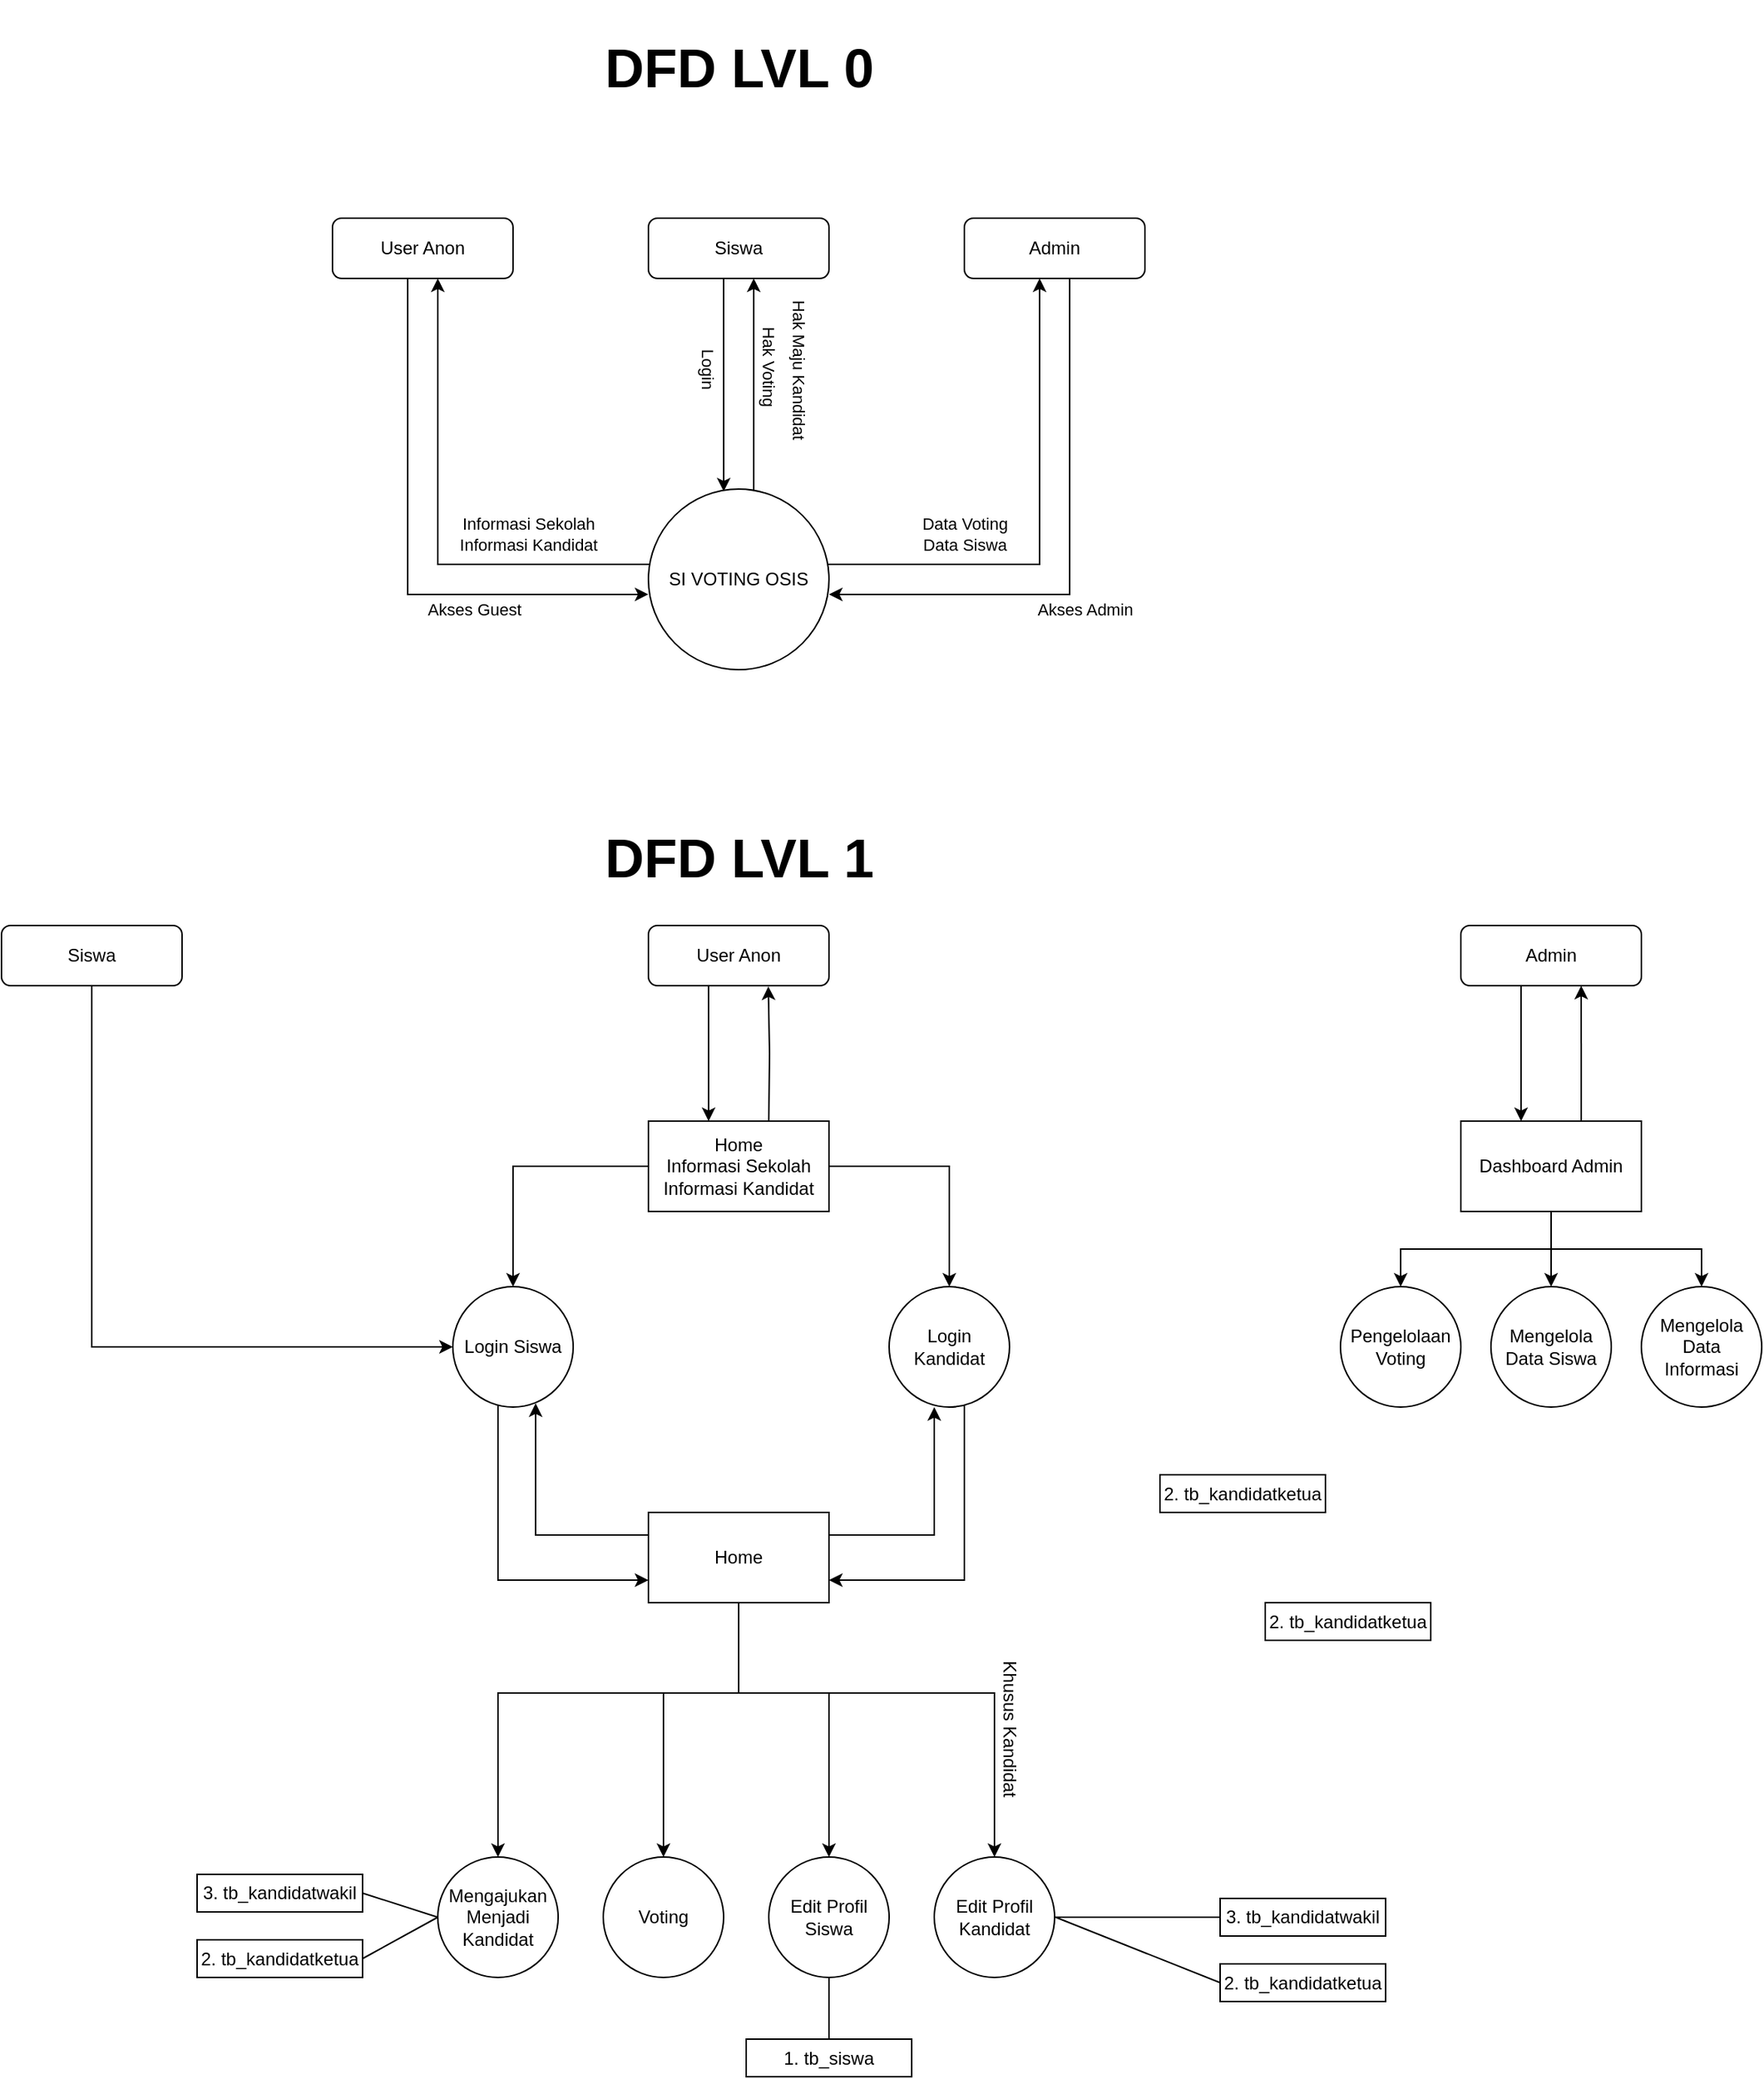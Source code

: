<mxfile version="20.3.0" type="github" pages="3">
  <diagram id="C5RBs43oDa-KdzZeNtuy" name="DFD LVL 0, 1">
    <mxGraphModel dx="1935" dy="1689" grid="1" gridSize="10" guides="1" tooltips="1" connect="1" arrows="1" fold="1" page="1" pageScale="1" pageWidth="827" pageHeight="1169" math="0" shadow="0">
      <root>
        <mxCell id="WIyWlLk6GJQsqaUBKTNV-0" />
        <mxCell id="WIyWlLk6GJQsqaUBKTNV-1" parent="WIyWlLk6GJQsqaUBKTNV-0" />
        <mxCell id="RtsX9g8vJlGccVRcH5uq-3" value="Akses Guest" style="edgeStyle=orthogonalEdgeStyle;rounded=0;orthogonalLoop=1;jettySize=auto;html=1;entryX=0;entryY=0.583;entryDx=0;entryDy=0;entryPerimeter=0;" parent="WIyWlLk6GJQsqaUBKTNV-1" source="WIyWlLk6GJQsqaUBKTNV-3" target="RtsX9g8vJlGccVRcH5uq-2" edge="1">
          <mxGeometry x="0.371" y="-10" relative="1" as="geometry">
            <Array as="points">
              <mxPoint x="-60" y="270" />
            </Array>
            <mxPoint as="offset" />
          </mxGeometry>
        </mxCell>
        <mxCell id="RtsX9g8vJlGccVRcH5uq-6" value="Informasi Sekolah&lt;br&gt;Informasi Kandidat" style="edgeLabel;html=1;align=center;verticalAlign=middle;resizable=0;points=[];" parent="RtsX9g8vJlGccVRcH5uq-3" vertex="1" connectable="0">
          <mxGeometry x="0.26" y="-3" relative="1" as="geometry">
            <mxPoint x="57" y="-43" as="offset" />
          </mxGeometry>
        </mxCell>
        <mxCell id="WIyWlLk6GJQsqaUBKTNV-3" value="User Anon" style="rounded=1;whiteSpace=wrap;html=1;fontSize=12;glass=0;strokeWidth=1;shadow=0;" parent="WIyWlLk6GJQsqaUBKTNV-1" vertex="1">
          <mxGeometry x="-110" y="20" width="120" height="40" as="geometry" />
        </mxCell>
        <mxCell id="RtsX9g8vJlGccVRcH5uq-5" style="edgeStyle=orthogonalEdgeStyle;rounded=0;orthogonalLoop=1;jettySize=auto;html=1;entryX=1;entryY=0.583;entryDx=0;entryDy=0;entryPerimeter=0;" parent="WIyWlLk6GJQsqaUBKTNV-1" source="RtsX9g8vJlGccVRcH5uq-0" target="RtsX9g8vJlGccVRcH5uq-2" edge="1">
          <mxGeometry relative="1" as="geometry">
            <Array as="points">
              <mxPoint x="380" y="270" />
            </Array>
          </mxGeometry>
        </mxCell>
        <mxCell id="RtsX9g8vJlGccVRcH5uq-9" value="Data Voting&lt;br&gt;Data Siswa" style="edgeLabel;html=1;align=center;verticalAlign=middle;resizable=0;points=[];" parent="RtsX9g8vJlGccVRcH5uq-5" vertex="1" connectable="0">
          <mxGeometry x="0.417" y="2" relative="1" as="geometry">
            <mxPoint x="-18" y="-42" as="offset" />
          </mxGeometry>
        </mxCell>
        <mxCell id="d97Z-9WAoow3shGw0GhY-34" value="Akses Admin" style="edgeLabel;html=1;align=center;verticalAlign=middle;resizable=0;points=[];" parent="RtsX9g8vJlGccVRcH5uq-5" vertex="1" connectable="0">
          <mxGeometry x="0.511" relative="1" as="geometry">
            <mxPoint x="79" y="10" as="offset" />
          </mxGeometry>
        </mxCell>
        <mxCell id="RtsX9g8vJlGccVRcH5uq-0" value="Admin" style="rounded=1;whiteSpace=wrap;html=1;fontSize=12;glass=0;strokeWidth=1;shadow=0;" parent="WIyWlLk6GJQsqaUBKTNV-1" vertex="1">
          <mxGeometry x="310" y="20" width="120" height="40" as="geometry" />
        </mxCell>
        <mxCell id="RtsX9g8vJlGccVRcH5uq-4" style="edgeStyle=orthogonalEdgeStyle;rounded=0;orthogonalLoop=1;jettySize=auto;html=1;entryX=0.417;entryY=0.013;entryDx=0;entryDy=0;entryPerimeter=0;" parent="WIyWlLk6GJQsqaUBKTNV-1" source="RtsX9g8vJlGccVRcH5uq-1" target="RtsX9g8vJlGccVRcH5uq-2" edge="1">
          <mxGeometry relative="1" as="geometry">
            <Array as="points">
              <mxPoint x="150" y="80" />
              <mxPoint x="150" y="80" />
            </Array>
          </mxGeometry>
        </mxCell>
        <mxCell id="d97Z-9WAoow3shGw0GhY-32" value="Login" style="edgeLabel;html=1;align=center;verticalAlign=middle;resizable=0;points=[];rotation=90;" parent="RtsX9g8vJlGccVRcH5uq-4" vertex="1" connectable="0">
          <mxGeometry x="-0.245" y="-1" relative="1" as="geometry">
            <mxPoint x="-9" y="6" as="offset" />
          </mxGeometry>
        </mxCell>
        <mxCell id="RtsX9g8vJlGccVRcH5uq-1" value="Siswa" style="rounded=1;whiteSpace=wrap;html=1;fontSize=12;glass=0;strokeWidth=1;shadow=0;" parent="WIyWlLk6GJQsqaUBKTNV-1" vertex="1">
          <mxGeometry x="100" y="20" width="120" height="40" as="geometry" />
        </mxCell>
        <mxCell id="d97Z-9WAoow3shGw0GhY-29" style="edgeStyle=orthogonalEdgeStyle;rounded=0;orthogonalLoop=1;jettySize=auto;html=1;" parent="WIyWlLk6GJQsqaUBKTNV-1" source="RtsX9g8vJlGccVRcH5uq-2" edge="1">
          <mxGeometry relative="1" as="geometry">
            <mxPoint x="170" y="60" as="targetPoint" />
            <Array as="points">
              <mxPoint x="170" y="60" />
            </Array>
          </mxGeometry>
        </mxCell>
        <mxCell id="d97Z-9WAoow3shGw0GhY-30" value="Hak Voting" style="edgeLabel;html=1;align=center;verticalAlign=middle;resizable=0;points=[];rotation=90;" parent="d97Z-9WAoow3shGw0GhY-29" vertex="1" connectable="0">
          <mxGeometry x="0.176" relative="1" as="geometry">
            <mxPoint x="10" as="offset" />
          </mxGeometry>
        </mxCell>
        <mxCell id="d97Z-9WAoow3shGw0GhY-33" style="edgeStyle=orthogonalEdgeStyle;rounded=0;orthogonalLoop=1;jettySize=auto;html=1;" parent="WIyWlLk6GJQsqaUBKTNV-1" source="RtsX9g8vJlGccVRcH5uq-2" edge="1">
          <mxGeometry relative="1" as="geometry">
            <mxPoint x="-40" y="60" as="targetPoint" />
            <Array as="points">
              <mxPoint x="-40" y="250" />
            </Array>
          </mxGeometry>
        </mxCell>
        <mxCell id="d97Z-9WAoow3shGw0GhY-36" style="edgeStyle=orthogonalEdgeStyle;rounded=0;orthogonalLoop=1;jettySize=auto;html=1;" parent="WIyWlLk6GJQsqaUBKTNV-1" source="RtsX9g8vJlGccVRcH5uq-2" target="RtsX9g8vJlGccVRcH5uq-0" edge="1">
          <mxGeometry relative="1" as="geometry">
            <mxPoint x="350" y="60" as="targetPoint" />
            <Array as="points">
              <mxPoint x="360" y="250" />
            </Array>
          </mxGeometry>
        </mxCell>
        <mxCell id="RtsX9g8vJlGccVRcH5uq-2" value="SI VOTING OSIS" style="ellipse;whiteSpace=wrap;html=1;aspect=fixed;" parent="WIyWlLk6GJQsqaUBKTNV-1" vertex="1">
          <mxGeometry x="100" y="200" width="120" height="120" as="geometry" />
        </mxCell>
        <mxCell id="RtsX9g8vJlGccVRcH5uq-10" value="&lt;h1&gt;&lt;font style=&quot;font-size: 36px;&quot;&gt;DFD LVL 0&lt;/font&gt;&lt;/h1&gt;" style="text;html=1;align=center;verticalAlign=middle;resizable=0;points=[];autosize=1;strokeColor=none;fillColor=none;" parent="WIyWlLk6GJQsqaUBKTNV-1" vertex="1">
          <mxGeometry x="60" y="-125" width="200" height="90" as="geometry" />
        </mxCell>
        <mxCell id="RtsX9g8vJlGccVRcH5uq-11" value="&lt;h1&gt;&lt;font style=&quot;font-size: 36px;&quot;&gt;DFD LVL 1&lt;/font&gt;&lt;/h1&gt;" style="text;html=1;align=center;verticalAlign=middle;resizable=0;points=[];autosize=1;strokeColor=none;fillColor=none;" parent="WIyWlLk6GJQsqaUBKTNV-1" vertex="1">
          <mxGeometry x="60" y="400" width="200" height="90" as="geometry" />
        </mxCell>
        <mxCell id="RtsX9g8vJlGccVRcH5uq-12" value="User Anon" style="rounded=1;whiteSpace=wrap;html=1;fontSize=12;glass=0;strokeWidth=1;shadow=0;" parent="WIyWlLk6GJQsqaUBKTNV-1" vertex="1">
          <mxGeometry x="100" y="490" width="120" height="40" as="geometry" />
        </mxCell>
        <mxCell id="RtsX9g8vJlGccVRcH5uq-14" value="Admin" style="rounded=1;whiteSpace=wrap;html=1;fontSize=12;glass=0;strokeWidth=1;shadow=0;" parent="WIyWlLk6GJQsqaUBKTNV-1" vertex="1">
          <mxGeometry x="640" y="490" width="120" height="40" as="geometry" />
        </mxCell>
        <mxCell id="RtsX9g8vJlGccVRcH5uq-19" style="edgeStyle=orthogonalEdgeStyle;rounded=0;orthogonalLoop=1;jettySize=auto;html=1;entryX=0.5;entryY=0;entryDx=0;entryDy=0;fontFamily=Helvetica;fontSize=12;" parent="WIyWlLk6GJQsqaUBKTNV-1" source="RtsX9g8vJlGccVRcH5uq-16" target="RtsX9g8vJlGccVRcH5uq-18" edge="1">
          <mxGeometry relative="1" as="geometry" />
        </mxCell>
        <mxCell id="RtsX9g8vJlGccVRcH5uq-20" style="edgeStyle=orthogonalEdgeStyle;rounded=0;orthogonalLoop=1;jettySize=auto;html=1;entryX=0.5;entryY=0;entryDx=0;entryDy=0;fontFamily=Helvetica;fontSize=12;" parent="WIyWlLk6GJQsqaUBKTNV-1" source="RtsX9g8vJlGccVRcH5uq-16" target="RtsX9g8vJlGccVRcH5uq-17" edge="1">
          <mxGeometry relative="1" as="geometry" />
        </mxCell>
        <mxCell id="RtsX9g8vJlGccVRcH5uq-16" value="Home&lt;br&gt;Informasi Sekolah&lt;br&gt;Informasi Kandidat" style="rounded=0;whiteSpace=wrap;html=1;fontFamily=Helvetica;fontSize=12;" parent="WIyWlLk6GJQsqaUBKTNV-1" vertex="1">
          <mxGeometry x="100" y="620" width="120" height="60" as="geometry" />
        </mxCell>
        <mxCell id="RtsX9g8vJlGccVRcH5uq-24" style="edgeStyle=orthogonalEdgeStyle;rounded=0;orthogonalLoop=1;jettySize=auto;html=1;entryX=0;entryY=0.75;entryDx=0;entryDy=0;fontFamily=Helvetica;fontSize=12;" parent="WIyWlLk6GJQsqaUBKTNV-1" source="RtsX9g8vJlGccVRcH5uq-17" target="RtsX9g8vJlGccVRcH5uq-22" edge="1">
          <mxGeometry relative="1" as="geometry">
            <Array as="points">
              <mxPoint y="925" />
            </Array>
          </mxGeometry>
        </mxCell>
        <mxCell id="RtsX9g8vJlGccVRcH5uq-17" value="Login Siswa" style="ellipse;whiteSpace=wrap;html=1;aspect=fixed;fontFamily=Helvetica;fontSize=12;" parent="WIyWlLk6GJQsqaUBKTNV-1" vertex="1">
          <mxGeometry x="-30" y="730" width="80" height="80" as="geometry" />
        </mxCell>
        <mxCell id="RtsX9g8vJlGccVRcH5uq-23" style="edgeStyle=orthogonalEdgeStyle;rounded=0;orthogonalLoop=1;jettySize=auto;html=1;entryX=1;entryY=0.75;entryDx=0;entryDy=0;fontFamily=Helvetica;fontSize=12;" parent="WIyWlLk6GJQsqaUBKTNV-1" source="RtsX9g8vJlGccVRcH5uq-18" target="RtsX9g8vJlGccVRcH5uq-22" edge="1">
          <mxGeometry relative="1" as="geometry">
            <Array as="points">
              <mxPoint x="310" y="925" />
            </Array>
          </mxGeometry>
        </mxCell>
        <mxCell id="RtsX9g8vJlGccVRcH5uq-18" value="Login Kandidat" style="ellipse;whiteSpace=wrap;html=1;aspect=fixed;fontFamily=Helvetica;fontSize=12;" parent="WIyWlLk6GJQsqaUBKTNV-1" vertex="1">
          <mxGeometry x="260" y="730" width="80" height="80" as="geometry" />
        </mxCell>
        <mxCell id="RtsX9g8vJlGccVRcH5uq-29" style="edgeStyle=orthogonalEdgeStyle;rounded=0;orthogonalLoop=1;jettySize=auto;html=1;fontFamily=Helvetica;fontSize=12;" parent="WIyWlLk6GJQsqaUBKTNV-1" source="RtsX9g8vJlGccVRcH5uq-22" target="RtsX9g8vJlGccVRcH5uq-26" edge="1">
          <mxGeometry relative="1" as="geometry">
            <Array as="points">
              <mxPoint x="160" y="1000" />
              <mxPoint x="110" y="1000" />
            </Array>
          </mxGeometry>
        </mxCell>
        <mxCell id="RtsX9g8vJlGccVRcH5uq-30" style="edgeStyle=orthogonalEdgeStyle;rounded=0;orthogonalLoop=1;jettySize=auto;html=1;fontFamily=Helvetica;fontSize=12;" parent="WIyWlLk6GJQsqaUBKTNV-1" source="RtsX9g8vJlGccVRcH5uq-22" target="RtsX9g8vJlGccVRcH5uq-27" edge="1">
          <mxGeometry relative="1" as="geometry">
            <Array as="points">
              <mxPoint x="160" y="1000" />
              <mxPoint x="220" y="1000" />
            </Array>
          </mxGeometry>
        </mxCell>
        <mxCell id="RtsX9g8vJlGccVRcH5uq-31" style="edgeStyle=orthogonalEdgeStyle;rounded=0;orthogonalLoop=1;jettySize=auto;html=1;entryX=0.5;entryY=0;entryDx=0;entryDy=0;fontFamily=Helvetica;fontSize=12;" parent="WIyWlLk6GJQsqaUBKTNV-1" source="RtsX9g8vJlGccVRcH5uq-22" target="RtsX9g8vJlGccVRcH5uq-28" edge="1">
          <mxGeometry relative="1" as="geometry">
            <Array as="points">
              <mxPoint x="160" y="1000" />
              <mxPoint x="330" y="1000" />
            </Array>
          </mxGeometry>
        </mxCell>
        <mxCell id="RtsX9g8vJlGccVRcH5uq-32" value="Khusus Kandidat" style="edgeLabel;html=1;align=center;verticalAlign=middle;resizable=0;points=[];fontSize=12;fontFamily=Helvetica;rotation=90;" parent="RtsX9g8vJlGccVRcH5uq-31" vertex="1" connectable="0">
          <mxGeometry x="0.539" y="2" relative="1" as="geometry">
            <mxPoint x="8" y="-8" as="offset" />
          </mxGeometry>
        </mxCell>
        <mxCell id="RtsX9g8vJlGccVRcH5uq-36" style="edgeStyle=orthogonalEdgeStyle;rounded=0;orthogonalLoop=1;jettySize=auto;html=1;entryX=0.5;entryY=0;entryDx=0;entryDy=0;fontFamily=Helvetica;fontSize=12;" parent="WIyWlLk6GJQsqaUBKTNV-1" source="RtsX9g8vJlGccVRcH5uq-22" target="RtsX9g8vJlGccVRcH5uq-34" edge="1">
          <mxGeometry relative="1" as="geometry">
            <Array as="points">
              <mxPoint x="160" y="1000" />
              <mxPoint y="1000" />
            </Array>
          </mxGeometry>
        </mxCell>
        <mxCell id="mtcjT2O57vgvsTVlfHeQ-2" style="edgeStyle=orthogonalEdgeStyle;rounded=0;orthogonalLoop=1;jettySize=auto;html=1;exitX=0;exitY=0.25;exitDx=0;exitDy=0;entryX=0.688;entryY=0.969;entryDx=0;entryDy=0;entryPerimeter=0;" parent="WIyWlLk6GJQsqaUBKTNV-1" source="RtsX9g8vJlGccVRcH5uq-22" target="RtsX9g8vJlGccVRcH5uq-17" edge="1">
          <mxGeometry relative="1" as="geometry" />
        </mxCell>
        <mxCell id="mtcjT2O57vgvsTVlfHeQ-3" style="edgeStyle=orthogonalEdgeStyle;rounded=0;orthogonalLoop=1;jettySize=auto;html=1;exitX=1;exitY=0.25;exitDx=0;exitDy=0;entryX=0.375;entryY=1;entryDx=0;entryDy=0;entryPerimeter=0;" parent="WIyWlLk6GJQsqaUBKTNV-1" source="RtsX9g8vJlGccVRcH5uq-22" target="RtsX9g8vJlGccVRcH5uq-18" edge="1">
          <mxGeometry relative="1" as="geometry">
            <mxPoint x="300" y="811" as="targetPoint" />
            <Array as="points">
              <mxPoint x="290" y="895" />
            </Array>
          </mxGeometry>
        </mxCell>
        <mxCell id="RtsX9g8vJlGccVRcH5uq-22" value="Home" style="rounded=0;whiteSpace=wrap;html=1;fontFamily=Helvetica;fontSize=12;" parent="WIyWlLk6GJQsqaUBKTNV-1" vertex="1">
          <mxGeometry x="100" y="880" width="120" height="60" as="geometry" />
        </mxCell>
        <mxCell id="RtsX9g8vJlGccVRcH5uq-26" value="Voting&lt;span style=&quot;color: rgba(0, 0, 0, 0); font-family: monospace; font-size: 0px; text-align: start;&quot;&gt;%3CmxGraphModel%3E%3Croot%3E%3CmxCell%20id%3D%220%22%2F%3E%3CmxCell%20id%3D%221%22%20parent%3D%220%22%2F%3E%3CmxCell%20id%3D%222%22%20value%3D%22Home%26lt%3Bbr%26gt%3BInformasi%20Sekolah%26lt%3Bbr%26gt%3BInformasi%20Kandidat%22%20style%3D%22rounded%3D0%3BwhiteSpace%3Dwrap%3Bhtml%3D1%3BfontFamily%3DHelvetica%3BfontSize%3D12%3B%22%20vertex%3D%221%22%20parent%3D%221%22%3E%3CmxGeometry%20x%3D%22100%22%20y%3D%22620%22%20width%3D%22120%22%20height%3D%2260%22%20as%3D%22geometry%22%2F%3E%3C%2FmxCell%3E%3C%2Froot%3E%3C%2FmxGraphModel%3E&lt;/span&gt;" style="ellipse;whiteSpace=wrap;html=1;aspect=fixed;fontFamily=Helvetica;fontSize=12;" parent="WIyWlLk6GJQsqaUBKTNV-1" vertex="1">
          <mxGeometry x="70" y="1109" width="80" height="80" as="geometry" />
        </mxCell>
        <mxCell id="RtsX9g8vJlGccVRcH5uq-27" value="Edit Profil Siswa" style="ellipse;whiteSpace=wrap;html=1;aspect=fixed;fontFamily=Helvetica;fontSize=12;" parent="WIyWlLk6GJQsqaUBKTNV-1" vertex="1">
          <mxGeometry x="180" y="1109" width="80" height="80" as="geometry" />
        </mxCell>
        <mxCell id="RtsX9g8vJlGccVRcH5uq-28" value="Edit Profil Kandidat" style="ellipse;whiteSpace=wrap;html=1;aspect=fixed;fontFamily=Helvetica;fontSize=12;" parent="WIyWlLk6GJQsqaUBKTNV-1" vertex="1">
          <mxGeometry x="290" y="1109" width="80" height="80" as="geometry" />
        </mxCell>
        <mxCell id="RtsX9g8vJlGccVRcH5uq-34" value="Mengajukan&lt;br&gt;Menjadi Kandidat" style="ellipse;whiteSpace=wrap;html=1;aspect=fixed;fontFamily=Helvetica;fontSize=12;" parent="WIyWlLk6GJQsqaUBKTNV-1" vertex="1">
          <mxGeometry x="-40" y="1109" width="80" height="80" as="geometry" />
        </mxCell>
        <mxCell id="d97Z-9WAoow3shGw0GhY-31" value="Hak Maju Kandidat" style="edgeLabel;html=1;align=center;verticalAlign=middle;resizable=0;points=[];rotation=90;" parent="WIyWlLk6GJQsqaUBKTNV-1" vertex="1" connectable="0">
          <mxGeometry x="199.999" y="119.997" as="geometry" />
        </mxCell>
        <mxCell id="d97Z-9WAoow3shGw0GhY-37" style="edgeStyle=orthogonalEdgeStyle;rounded=0;orthogonalLoop=1;jettySize=auto;html=1;entryX=0.5;entryY=0;entryDx=0;entryDy=0;fontFamily=Helvetica;fontSize=12;exitX=0.333;exitY=1;exitDx=0;exitDy=0;exitPerimeter=0;" parent="WIyWlLk6GJQsqaUBKTNV-1" source="RtsX9g8vJlGccVRcH5uq-12" edge="1">
          <mxGeometry relative="1" as="geometry">
            <mxPoint x="140" y="550" as="sourcePoint" />
            <mxPoint x="140" y="620" as="targetPoint" />
          </mxGeometry>
        </mxCell>
        <mxCell id="d97Z-9WAoow3shGw0GhY-38" style="edgeStyle=orthogonalEdgeStyle;rounded=0;orthogonalLoop=1;jettySize=auto;html=1;entryX=0.664;entryY=1.012;entryDx=0;entryDy=0;fontFamily=Helvetica;fontSize=12;entryPerimeter=0;" parent="WIyWlLk6GJQsqaUBKTNV-1" target="RtsX9g8vJlGccVRcH5uq-12" edge="1">
          <mxGeometry relative="1" as="geometry">
            <mxPoint x="180" y="620" as="sourcePoint" />
            <mxPoint x="180" y="550" as="targetPoint" />
          </mxGeometry>
        </mxCell>
        <mxCell id="g9JvpUDmvncg20X6kRy2-2" style="edgeStyle=orthogonalEdgeStyle;rounded=0;orthogonalLoop=1;jettySize=auto;html=1;entryX=0.5;entryY=0;entryDx=0;entryDy=0;" parent="WIyWlLk6GJQsqaUBKTNV-1" source="HOsKCbkMDiBbVWycFOxk-0" target="HOsKCbkMDiBbVWycFOxk-6" edge="1">
          <mxGeometry relative="1" as="geometry" />
        </mxCell>
        <mxCell id="g9JvpUDmvncg20X6kRy2-3" style="edgeStyle=orthogonalEdgeStyle;rounded=0;orthogonalLoop=1;jettySize=auto;html=1;entryX=0.5;entryY=0;entryDx=0;entryDy=0;" parent="WIyWlLk6GJQsqaUBKTNV-1" source="HOsKCbkMDiBbVWycFOxk-0" target="g9JvpUDmvncg20X6kRy2-0" edge="1">
          <mxGeometry relative="1" as="geometry" />
        </mxCell>
        <mxCell id="g9JvpUDmvncg20X6kRy2-4" style="edgeStyle=orthogonalEdgeStyle;rounded=0;orthogonalLoop=1;jettySize=auto;html=1;entryX=0.5;entryY=0;entryDx=0;entryDy=0;" parent="WIyWlLk6GJQsqaUBKTNV-1" source="HOsKCbkMDiBbVWycFOxk-0" target="HOsKCbkMDiBbVWycFOxk-8" edge="1">
          <mxGeometry relative="1" as="geometry" />
        </mxCell>
        <mxCell id="HOsKCbkMDiBbVWycFOxk-0" value="Dashboard Admin" style="rounded=0;whiteSpace=wrap;html=1;fontFamily=Helvetica;fontSize=12;" parent="WIyWlLk6GJQsqaUBKTNV-1" vertex="1">
          <mxGeometry x="640" y="620" width="120" height="60" as="geometry" />
        </mxCell>
        <mxCell id="HOsKCbkMDiBbVWycFOxk-4" style="edgeStyle=orthogonalEdgeStyle;rounded=0;orthogonalLoop=1;jettySize=auto;html=1;entryX=0.5;entryY=0;entryDx=0;entryDy=0;fontFamily=Helvetica;fontSize=12;exitX=0.333;exitY=1;exitDx=0;exitDy=0;exitPerimeter=0;" parent="WIyWlLk6GJQsqaUBKTNV-1" edge="1">
          <mxGeometry relative="1" as="geometry">
            <mxPoint x="680" y="530" as="sourcePoint" />
            <mxPoint x="680.04" y="620" as="targetPoint" />
            <Array as="points">
              <mxPoint x="680.04" y="570" />
              <mxPoint x="680.04" y="570" />
            </Array>
          </mxGeometry>
        </mxCell>
        <mxCell id="HOsKCbkMDiBbVWycFOxk-5" style="edgeStyle=orthogonalEdgeStyle;rounded=0;orthogonalLoop=1;jettySize=auto;html=1;entryX=0.5;entryY=0;entryDx=0;entryDy=0;fontFamily=Helvetica;fontSize=12;exitX=0.333;exitY=1;exitDx=0;exitDy=0;exitPerimeter=0;" parent="WIyWlLk6GJQsqaUBKTNV-1" edge="1">
          <mxGeometry relative="1" as="geometry">
            <mxPoint x="720.04" y="620" as="sourcePoint" />
            <mxPoint x="720" y="530" as="targetPoint" />
          </mxGeometry>
        </mxCell>
        <mxCell id="HOsKCbkMDiBbVWycFOxk-6" value="Pengelolaan Voting" style="ellipse;whiteSpace=wrap;html=1;aspect=fixed;fontFamily=Helvetica;fontSize=12;" parent="WIyWlLk6GJQsqaUBKTNV-1" vertex="1">
          <mxGeometry x="560" y="730" width="80" height="80" as="geometry" />
        </mxCell>
        <mxCell id="HOsKCbkMDiBbVWycFOxk-8" value="Mengelola Data Informasi" style="ellipse;whiteSpace=wrap;html=1;aspect=fixed;fontFamily=Helvetica;fontSize=12;" parent="WIyWlLk6GJQsqaUBKTNV-1" vertex="1">
          <mxGeometry x="760" y="730" width="80" height="80" as="geometry" />
        </mxCell>
        <mxCell id="g9JvpUDmvncg20X6kRy2-0" value="Mengelola Data Siswa" style="ellipse;whiteSpace=wrap;html=1;aspect=fixed;fontFamily=Helvetica;fontSize=12;" parent="WIyWlLk6GJQsqaUBKTNV-1" vertex="1">
          <mxGeometry x="660" y="730" width="80" height="80" as="geometry" />
        </mxCell>
        <mxCell id="Xw4CkjRcmYO79C7ZOkSi-0" value="2. tb_kandidatketua" style="rounded=0;whiteSpace=wrap;html=1;shadow=0;" parent="WIyWlLk6GJQsqaUBKTNV-1" vertex="1">
          <mxGeometry x="480" y="1180" width="110" height="25" as="geometry" />
        </mxCell>
        <mxCell id="Xw4CkjRcmYO79C7ZOkSi-1" value="3. tb_kandidatwakil" style="rounded=0;whiteSpace=wrap;html=1;shadow=0;" parent="WIyWlLk6GJQsqaUBKTNV-1" vertex="1">
          <mxGeometry x="480" y="1136.5" width="110" height="25" as="geometry" />
        </mxCell>
        <mxCell id="Xw4CkjRcmYO79C7ZOkSi-2" value="2. tb_kandidatketua" style="rounded=0;whiteSpace=wrap;html=1;shadow=0;" parent="WIyWlLk6GJQsqaUBKTNV-1" vertex="1">
          <mxGeometry x="440" y="855" width="110" height="25" as="geometry" />
        </mxCell>
        <mxCell id="Xw4CkjRcmYO79C7ZOkSi-3" value="2. tb_kandidatketua" style="rounded=0;whiteSpace=wrap;html=1;shadow=0;" parent="WIyWlLk6GJQsqaUBKTNV-1" vertex="1">
          <mxGeometry x="510" y="940" width="110" height="25" as="geometry" />
        </mxCell>
        <mxCell id="sUXHC7bbtUtjovVZbu__-0" value="1. tb_siswa" style="rounded=0;whiteSpace=wrap;html=1;shadow=0;" parent="WIyWlLk6GJQsqaUBKTNV-1" vertex="1">
          <mxGeometry x="165" y="1230" width="110" height="25" as="geometry" />
        </mxCell>
        <mxCell id="sUXHC7bbtUtjovVZbu__-4" value="" style="endArrow=none;html=1;rounded=0;entryX=0.5;entryY=1;entryDx=0;entryDy=0;" parent="WIyWlLk6GJQsqaUBKTNV-1" target="RtsX9g8vJlGccVRcH5uq-27" edge="1">
          <mxGeometry width="50" height="50" relative="1" as="geometry">
            <mxPoint x="220" y="1230" as="sourcePoint" />
            <mxPoint x="270" y="1180" as="targetPoint" />
          </mxGeometry>
        </mxCell>
        <mxCell id="sUXHC7bbtUtjovVZbu__-5" value="" style="endArrow=none;html=1;rounded=0;entryX=1;entryY=0.5;entryDx=0;entryDy=0;exitX=0;exitY=0.5;exitDx=0;exitDy=0;" parent="WIyWlLk6GJQsqaUBKTNV-1" source="Xw4CkjRcmYO79C7ZOkSi-1" target="RtsX9g8vJlGccVRcH5uq-28" edge="1">
          <mxGeometry width="50" height="50" relative="1" as="geometry">
            <mxPoint x="390" y="1189" as="sourcePoint" />
            <mxPoint x="390" y="1148" as="targetPoint" />
          </mxGeometry>
        </mxCell>
        <mxCell id="sUXHC7bbtUtjovVZbu__-6" value="" style="endArrow=none;html=1;rounded=0;entryX=1;entryY=0.5;entryDx=0;entryDy=0;exitX=0;exitY=0.5;exitDx=0;exitDy=0;" parent="WIyWlLk6GJQsqaUBKTNV-1" source="Xw4CkjRcmYO79C7ZOkSi-0" edge="1">
          <mxGeometry width="50" height="50" relative="1" as="geometry">
            <mxPoint x="480" y="1148.76" as="sourcePoint" />
            <mxPoint x="370" y="1148.76" as="targetPoint" />
          </mxGeometry>
        </mxCell>
        <mxCell id="sUXHC7bbtUtjovVZbu__-7" value="2. tb_kandidatketua" style="rounded=0;whiteSpace=wrap;html=1;shadow=0;" parent="WIyWlLk6GJQsqaUBKTNV-1" vertex="1">
          <mxGeometry x="-200" y="1164" width="110" height="25" as="geometry" />
        </mxCell>
        <mxCell id="sUXHC7bbtUtjovVZbu__-8" value="3. tb_kandidatwakil" style="rounded=0;whiteSpace=wrap;html=1;shadow=0;" parent="WIyWlLk6GJQsqaUBKTNV-1" vertex="1">
          <mxGeometry x="-200" y="1120.5" width="110" height="25" as="geometry" />
        </mxCell>
        <mxCell id="sUXHC7bbtUtjovVZbu__-11" value="" style="endArrow=none;html=1;rounded=0;entryX=1;entryY=0.5;entryDx=0;entryDy=0;exitX=0;exitY=0.5;exitDx=0;exitDy=0;" parent="WIyWlLk6GJQsqaUBKTNV-1" source="RtsX9g8vJlGccVRcH5uq-34" target="sUXHC7bbtUtjovVZbu__-7" edge="1">
          <mxGeometry width="50" height="50" relative="1" as="geometry">
            <mxPoint x="-48.4" y="1168.76" as="sourcePoint" />
            <mxPoint x="-100" y="1147" as="targetPoint" />
          </mxGeometry>
        </mxCell>
        <mxCell id="sUXHC7bbtUtjovVZbu__-12" value="" style="endArrow=none;html=1;rounded=0;entryX=1;entryY=0.5;entryDx=0;entryDy=0;exitX=0;exitY=0.5;exitDx=0;exitDy=0;" parent="WIyWlLk6GJQsqaUBKTNV-1" source="RtsX9g8vJlGccVRcH5uq-34" target="sUXHC7bbtUtjovVZbu__-8" edge="1">
          <mxGeometry width="50" height="50" relative="1" as="geometry">
            <mxPoint x="-40.0" y="1142" as="sourcePoint" />
            <mxPoint x="-90" y="1169.5" as="targetPoint" />
          </mxGeometry>
        </mxCell>
        <mxCell id="BOajYPXoBxvdhLKAaF3X-1" style="edgeStyle=orthogonalEdgeStyle;rounded=0;orthogonalLoop=1;jettySize=auto;html=1;entryX=0;entryY=0.5;entryDx=0;entryDy=0;" edge="1" parent="WIyWlLk6GJQsqaUBKTNV-1" source="BOajYPXoBxvdhLKAaF3X-0" target="RtsX9g8vJlGccVRcH5uq-17">
          <mxGeometry relative="1" as="geometry">
            <Array as="points">
              <mxPoint x="-270" y="770" />
            </Array>
          </mxGeometry>
        </mxCell>
        <mxCell id="BOajYPXoBxvdhLKAaF3X-0" value="Siswa" style="rounded=1;whiteSpace=wrap;html=1;fontSize=12;glass=0;strokeWidth=1;shadow=0;" vertex="1" parent="WIyWlLk6GJQsqaUBKTNV-1">
          <mxGeometry x="-330" y="490" width="120" height="40" as="geometry" />
        </mxCell>
      </root>
    </mxGraphModel>
  </diagram>
  <diagram id="L0ouxaiy8fEvx0Li_1jq" name="Subprocess Siswa">
    <mxGraphModel dx="4766" dy="1040" grid="1" gridSize="10" guides="1" tooltips="1" connect="1" arrows="1" fold="1" page="1" pageScale="1" pageWidth="850" pageHeight="1100" math="0" shadow="0">
      <root>
        <mxCell id="0" />
        <mxCell id="1" parent="0" />
        <mxCell id="SLv68H1F5t3JMvq4PJ_i-1" value="&lt;h1&gt;&lt;font style=&quot;font-size: 36px;&quot;&gt;Subprocess Login Siswa&lt;/font&gt;&lt;/h1&gt;" style="text;html=1;align=center;verticalAlign=middle;resizable=0;points=[];autosize=1;strokeColor=none;fillColor=none;" parent="1" vertex="1">
          <mxGeometry x="-2350" y="200" width="450" height="90" as="geometry" />
        </mxCell>
        <mxCell id="SLv68H1F5t3JMvq4PJ_i-2" style="edgeStyle=orthogonalEdgeStyle;rounded=0;orthogonalLoop=1;jettySize=auto;html=1;entryX=0.5;entryY=0;entryDx=0;entryDy=0;fontFamily=Helvetica;fontSize=12;" parent="1" source="SLv68H1F5t3JMvq4PJ_i-6" target="SLv68H1F5t3JMvq4PJ_i-8" edge="1">
          <mxGeometry relative="1" as="geometry">
            <Array as="points">
              <mxPoint x="-2140" y="410" />
              <mxPoint x="-2290" y="410" />
            </Array>
          </mxGeometry>
        </mxCell>
        <mxCell id="SLv68H1F5t3JMvq4PJ_i-3" value="Belum" style="edgeLabel;html=1;align=center;verticalAlign=middle;resizable=0;points=[];fontSize=12;fontFamily=Helvetica;" parent="SLv68H1F5t3JMvq4PJ_i-2" vertex="1" connectable="0">
          <mxGeometry x="0.107" y="2" relative="1" as="geometry">
            <mxPoint as="offset" />
          </mxGeometry>
        </mxCell>
        <mxCell id="SLv68H1F5t3JMvq4PJ_i-4" style="edgeStyle=orthogonalEdgeStyle;rounded=0;orthogonalLoop=1;jettySize=auto;html=1;entryX=0.5;entryY=0;entryDx=0;entryDy=0;fontFamily=Helvetica;fontSize=12;startArrow=none;" parent="1" source="SLv68H1F5t3JMvq4PJ_i-11" target="SLv68H1F5t3JMvq4PJ_i-10" edge="1">
          <mxGeometry relative="1" as="geometry">
            <Array as="points">
              <mxPoint x="-1970" y="410" />
            </Array>
          </mxGeometry>
        </mxCell>
        <mxCell id="SLv68H1F5t3JMvq4PJ_i-5" value="Sudah" style="edgeLabel;html=1;align=center;verticalAlign=middle;resizable=0;points=[];fontSize=12;fontFamily=Helvetica;" parent="SLv68H1F5t3JMvq4PJ_i-4" vertex="1" connectable="0">
          <mxGeometry x="-0.461" y="-5" relative="1" as="geometry">
            <mxPoint as="offset" />
          </mxGeometry>
        </mxCell>
        <mxCell id="SLv68H1F5t3JMvq4PJ_i-6" value="User Anon" style="rounded=1;whiteSpace=wrap;html=1;fontFamily=Helvetica;fontSize=12;" parent="1" vertex="1">
          <mxGeometry x="-2200" y="290" width="120" height="60" as="geometry" />
        </mxCell>
        <mxCell id="SLv68H1F5t3JMvq4PJ_i-7" style="edgeStyle=orthogonalEdgeStyle;rounded=0;orthogonalLoop=1;jettySize=auto;html=1;entryX=0.5;entryY=1;entryDx=0;entryDy=0;fontFamily=Helvetica;fontSize=12;" parent="1" source="SLv68H1F5t3JMvq4PJ_i-8" target="SLv68H1F5t3JMvq4PJ_i-11" edge="1">
          <mxGeometry relative="1" as="geometry" />
        </mxCell>
        <mxCell id="SLv68H1F5t3JMvq4PJ_i-8" value="Register" style="ellipse;whiteSpace=wrap;html=1;aspect=fixed;fontFamily=Helvetica;fontSize=12;" parent="1" vertex="1">
          <mxGeometry x="-2330" y="490" width="80" height="80" as="geometry" />
        </mxCell>
        <mxCell id="SLv68H1F5t3JMvq4PJ_i-9" style="edgeStyle=orthogonalEdgeStyle;rounded=0;orthogonalLoop=1;jettySize=auto;html=1;entryX=0.5;entryY=0;entryDx=0;entryDy=0;fontFamily=Helvetica;fontSize=12;" parent="1" source="SLv68H1F5t3JMvq4PJ_i-10" edge="1">
          <mxGeometry relative="1" as="geometry">
            <mxPoint x="-2120" y="589" as="targetPoint" />
          </mxGeometry>
        </mxCell>
        <mxCell id="SLv68H1F5t3JMvq4PJ_i-10" value="Autentikasi&lt;br&gt;akun" style="ellipse;whiteSpace=wrap;html=1;aspect=fixed;fontFamily=Helvetica;fontSize=12;" parent="1" vertex="1">
          <mxGeometry x="-2010" y="460" width="80" height="80" as="geometry" />
        </mxCell>
        <mxCell id="SLv68H1F5t3JMvq4PJ_i-11" value="Sudah Registrasi?" style="ellipse;whiteSpace=wrap;html=1;aspect=fixed;fontFamily=Helvetica;fontSize=12;" parent="1" vertex="1">
          <mxGeometry x="-2180" y="370" width="80" height="80" as="geometry" />
        </mxCell>
        <mxCell id="SLv68H1F5t3JMvq4PJ_i-12" value="" style="edgeStyle=orthogonalEdgeStyle;rounded=0;orthogonalLoop=1;jettySize=auto;html=1;entryX=0.5;entryY=0;entryDx=0;entryDy=0;fontFamily=Helvetica;fontSize=12;endArrow=none;" parent="1" source="SLv68H1F5t3JMvq4PJ_i-6" target="SLv68H1F5t3JMvq4PJ_i-11" edge="1">
          <mxGeometry relative="1" as="geometry">
            <mxPoint x="-2140" y="350" as="sourcePoint" />
            <mxPoint x="-2060" y="470" as="targetPoint" />
          </mxGeometry>
        </mxCell>
        <mxCell id="SLv68H1F5t3JMvq4PJ_i-13" value="Home&lt;br&gt;+Fitur Mengajukan&lt;br&gt;+Fitur Edit Profil&lt;br&gt;+Fitur Hak Voting" style="shape=process;whiteSpace=wrap;html=1;backgroundOutline=1;" parent="1" vertex="1">
          <mxGeometry x="-2190" y="589" width="140" height="60" as="geometry" />
        </mxCell>
        <mxCell id="3Z3Z4fkHvEar0FRMHiVc-1" value="&lt;h1&gt;&lt;font style=&quot;font-size: 36px;&quot;&gt;Subprocess Login Kandidat&lt;/font&gt;&lt;/h1&gt;" style="text;html=1;align=center;verticalAlign=middle;resizable=0;points=[];autosize=1;strokeColor=none;fillColor=none;" parent="1" vertex="1">
          <mxGeometry x="-1525" y="195" width="500" height="90" as="geometry" />
        </mxCell>
        <mxCell id="3Z3Z4fkHvEar0FRMHiVc-2" style="edgeStyle=orthogonalEdgeStyle;rounded=0;orthogonalLoop=1;jettySize=auto;html=1;entryX=0.5;entryY=0;entryDx=0;entryDy=0;fontFamily=Helvetica;fontSize=12;" parent="1" source="3Z3Z4fkHvEar0FRMHiVc-6" target="3Z3Z4fkHvEar0FRMHiVc-8" edge="1">
          <mxGeometry relative="1" as="geometry">
            <Array as="points">
              <mxPoint x="-1270" y="405" />
              <mxPoint x="-1420" y="405" />
            </Array>
          </mxGeometry>
        </mxCell>
        <mxCell id="3Z3Z4fkHvEar0FRMHiVc-3" value="Belum" style="edgeLabel;html=1;align=center;verticalAlign=middle;resizable=0;points=[];fontSize=12;fontFamily=Helvetica;" parent="3Z3Z4fkHvEar0FRMHiVc-2" vertex="1" connectable="0">
          <mxGeometry x="0.107" y="2" relative="1" as="geometry">
            <mxPoint as="offset" />
          </mxGeometry>
        </mxCell>
        <mxCell id="3Z3Z4fkHvEar0FRMHiVc-4" style="edgeStyle=orthogonalEdgeStyle;rounded=0;orthogonalLoop=1;jettySize=auto;html=1;entryX=0.5;entryY=0;entryDx=0;entryDy=0;fontFamily=Helvetica;fontSize=12;startArrow=none;" parent="1" source="3Z3Z4fkHvEar0FRMHiVc-11" target="3Z3Z4fkHvEar0FRMHiVc-10" edge="1">
          <mxGeometry relative="1" as="geometry">
            <Array as="points">
              <mxPoint x="-1100" y="405" />
            </Array>
          </mxGeometry>
        </mxCell>
        <mxCell id="3Z3Z4fkHvEar0FRMHiVc-5" value="Sudah" style="edgeLabel;html=1;align=center;verticalAlign=middle;resizable=0;points=[];fontSize=12;fontFamily=Helvetica;" parent="3Z3Z4fkHvEar0FRMHiVc-4" vertex="1" connectable="0">
          <mxGeometry x="-0.461" y="-5" relative="1" as="geometry">
            <mxPoint as="offset" />
          </mxGeometry>
        </mxCell>
        <mxCell id="3Z3Z4fkHvEar0FRMHiVc-6" value="User Anon" style="rounded=1;whiteSpace=wrap;html=1;fontFamily=Helvetica;fontSize=12;" parent="1" vertex="1">
          <mxGeometry x="-1330" y="285" width="120" height="60" as="geometry" />
        </mxCell>
        <mxCell id="3Z3Z4fkHvEar0FRMHiVc-7" style="edgeStyle=orthogonalEdgeStyle;rounded=0;orthogonalLoop=1;jettySize=auto;html=1;entryX=0.5;entryY=1;entryDx=0;entryDy=0;fontFamily=Helvetica;fontSize=12;" parent="1" source="3Z3Z4fkHvEar0FRMHiVc-8" target="3Z3Z4fkHvEar0FRMHiVc-11" edge="1">
          <mxGeometry relative="1" as="geometry" />
        </mxCell>
        <mxCell id="3Z3Z4fkHvEar0FRMHiVc-8" value="Register" style="ellipse;whiteSpace=wrap;html=1;aspect=fixed;fontFamily=Helvetica;fontSize=12;" parent="1" vertex="1">
          <mxGeometry x="-1460" y="485" width="80" height="80" as="geometry" />
        </mxCell>
        <mxCell id="3Z3Z4fkHvEar0FRMHiVc-9" style="edgeStyle=orthogonalEdgeStyle;rounded=0;orthogonalLoop=1;jettySize=auto;html=1;entryX=0.5;entryY=0;entryDx=0;entryDy=0;fontFamily=Helvetica;fontSize=12;" parent="1" source="3Z3Z4fkHvEar0FRMHiVc-10" target="3Z3Z4fkHvEar0FRMHiVc-13" edge="1">
          <mxGeometry relative="1" as="geometry">
            <mxPoint x="-1240" y="584" as="targetPoint" />
          </mxGeometry>
        </mxCell>
        <mxCell id="3Z3Z4fkHvEar0FRMHiVc-10" value="Autentikasi&lt;br&gt;akun" style="ellipse;whiteSpace=wrap;html=1;aspect=fixed;fontFamily=Helvetica;fontSize=12;" parent="1" vertex="1">
          <mxGeometry x="-1140" y="455" width="80" height="80" as="geometry" />
        </mxCell>
        <mxCell id="3Z3Z4fkHvEar0FRMHiVc-11" value="Sudah Terdaftar Menjadi Kandidat?" style="ellipse;whiteSpace=wrap;html=1;aspect=fixed;fontFamily=Helvetica;fontSize=12;" parent="1" vertex="1">
          <mxGeometry x="-1310" y="365" width="80" height="80" as="geometry" />
        </mxCell>
        <mxCell id="3Z3Z4fkHvEar0FRMHiVc-13" value="Home&lt;br&gt;+Fitur Siswa&lt;br&gt;+Fitur Edit Profil Kandidat" style="shape=process;whiteSpace=wrap;html=1;backgroundOutline=1;" parent="1" vertex="1">
          <mxGeometry x="-1310" y="589" width="140" height="60" as="geometry" />
        </mxCell>
        <mxCell id="UHfienbJ5C0Wf-pa5QIU-1" value="&lt;h1&gt;&lt;font style=&quot;font-size: 36px;&quot;&gt;Subprocess Pengajuan Kandidat&lt;/font&gt;&lt;/h1&gt;" style="text;html=1;align=center;verticalAlign=middle;resizable=0;points=[];autosize=1;strokeColor=none;fillColor=none;" parent="1" vertex="1">
          <mxGeometry x="-2410" y="1315" width="590" height="90" as="geometry" />
        </mxCell>
        <mxCell id="2AdlTYLeFJvQc9rjGl6a-1" style="edgeStyle=orthogonalEdgeStyle;rounded=0;orthogonalLoop=1;jettySize=auto;html=1;entryX=0.5;entryY=0;entryDx=0;entryDy=0;" parent="1" source="UHfienbJ5C0Wf-pa5QIU-6" target="UHfienbJ5C0Wf-pa5QIU-11" edge="1">
          <mxGeometry relative="1" as="geometry" />
        </mxCell>
        <mxCell id="UHfienbJ5C0Wf-pa5QIU-6" value="Siswa" style="rounded=1;whiteSpace=wrap;html=1;fontFamily=Helvetica;fontSize=12;" parent="1" vertex="1">
          <mxGeometry x="-2190" y="1405" width="120" height="60" as="geometry" />
        </mxCell>
        <mxCell id="2AdlTYLeFJvQc9rjGl6a-29" style="edgeStyle=orthogonalEdgeStyle;rounded=0;orthogonalLoop=1;jettySize=auto;html=1;" parent="1" source="UHfienbJ5C0Wf-pa5QIU-10" target="UHfienbJ5C0Wf-pa5QIU-11" edge="1">
          <mxGeometry relative="1" as="geometry">
            <Array as="points">
              <mxPoint x="-1975" y="1770" />
              <mxPoint x="-2111" y="1770" />
            </Array>
            <mxPoint x="-2080" y="1740" as="targetPoint" />
          </mxGeometry>
        </mxCell>
        <mxCell id="2AdlTYLeFJvQc9rjGl6a-30" value="Langsung Redirect&lt;br&gt;dengan Error" style="edgeLabel;html=1;align=center;verticalAlign=middle;resizable=0;points=[];rotation=0;" parent="2AdlTYLeFJvQc9rjGl6a-29" vertex="1" connectable="0">
          <mxGeometry x="0.264" y="1" relative="1" as="geometry">
            <mxPoint x="62" y="52" as="offset" />
          </mxGeometry>
        </mxCell>
        <mxCell id="UHfienbJ5C0Wf-pa5QIU-10" value="Mengecek&amp;nbsp;" style="ellipse;whiteSpace=wrap;html=1;aspect=fixed;fontFamily=Helvetica;fontSize=12;" parent="1" vertex="1">
          <mxGeometry x="-2015" y="1615" width="80" height="80" as="geometry" />
        </mxCell>
        <mxCell id="2AdlTYLeFJvQc9rjGl6a-3" style="edgeStyle=orthogonalEdgeStyle;rounded=0;orthogonalLoop=1;jettySize=auto;html=1;entryX=0.5;entryY=0;entryDx=0;entryDy=0;" parent="1" source="UHfienbJ5C0Wf-pa5QIU-11" target="2AdlTYLeFJvQc9rjGl6a-2" edge="1">
          <mxGeometry relative="1" as="geometry" />
        </mxCell>
        <mxCell id="2AdlTYLeFJvQc9rjGl6a-4" value="Belum" style="edgeLabel;html=1;align=center;verticalAlign=middle;resizable=0;points=[];" parent="2AdlTYLeFJvQc9rjGl6a-3" vertex="1" connectable="0">
          <mxGeometry x="-0.007" y="-3" relative="1" as="geometry">
            <mxPoint y="-7" as="offset" />
          </mxGeometry>
        </mxCell>
        <mxCell id="2AdlTYLeFJvQc9rjGl6a-5" style="edgeStyle=orthogonalEdgeStyle;rounded=0;orthogonalLoop=1;jettySize=auto;html=1;entryX=0.5;entryY=0;entryDx=0;entryDy=0;" parent="1" source="UHfienbJ5C0Wf-pa5QIU-11" target="UHfienbJ5C0Wf-pa5QIU-10" edge="1">
          <mxGeometry relative="1" as="geometry" />
        </mxCell>
        <mxCell id="2AdlTYLeFJvQc9rjGl6a-16" value="Sudah" style="edgeLabel;html=1;align=center;verticalAlign=middle;resizable=0;points=[];" parent="2AdlTYLeFJvQc9rjGl6a-5" vertex="1" connectable="0">
          <mxGeometry x="-0.222" y="-2" relative="1" as="geometry">
            <mxPoint y="-12" as="offset" />
          </mxGeometry>
        </mxCell>
        <mxCell id="UHfienbJ5C0Wf-pa5QIU-11" value="Sudah Mengajukan?" style="ellipse;whiteSpace=wrap;html=1;aspect=fixed;fontFamily=Helvetica;fontSize=12;" parent="1" vertex="1">
          <mxGeometry x="-2170" y="1505" width="80" height="80" as="geometry" />
        </mxCell>
        <mxCell id="UHfienbJ5C0Wf-pa5QIU-13" value="Home&lt;br&gt;+Fitur Mengajukan&lt;br&gt;+Fitur Edit Profil&lt;br&gt;+Fitur Hak Voting" style="shape=process;whiteSpace=wrap;html=1;backgroundOutline=1;" parent="1" vertex="1">
          <mxGeometry x="-2355" y="1925" width="140" height="60" as="geometry" />
        </mxCell>
        <mxCell id="54T_ebKJSPmAwhQLKcR8-1" value="1. tb_siswa" style="rounded=0;whiteSpace=wrap;html=1;" parent="1" vertex="1">
          <mxGeometry x="-1890" y="484.5" width="80" height="31" as="geometry" />
        </mxCell>
        <mxCell id="54T_ebKJSPmAwhQLKcR8-9" value="" style="endArrow=none;html=1;rounded=0;entryX=0;entryY=0.5;entryDx=0;entryDy=0;exitX=1;exitY=0.5;exitDx=0;exitDy=0;" parent="1" source="SLv68H1F5t3JMvq4PJ_i-10" target="54T_ebKJSPmAwhQLKcR8-1" edge="1">
          <mxGeometry width="50" height="50" relative="1" as="geometry">
            <mxPoint x="-1930" y="520" as="sourcePoint" />
            <mxPoint x="-1880" y="470" as="targetPoint" />
          </mxGeometry>
        </mxCell>
        <mxCell id="F0DnkT06HpvQaum95yBb-1" value="2. tb_kandidatketua" style="rounded=0;whiteSpace=wrap;html=1;" parent="1" vertex="1">
          <mxGeometry x="-990" y="465" width="110" height="25" as="geometry" />
        </mxCell>
        <mxCell id="F0DnkT06HpvQaum95yBb-2" value="3. tb_kandidatwakil" style="rounded=0;whiteSpace=wrap;html=1;" parent="1" vertex="1">
          <mxGeometry x="-990" y="510" width="110" height="25" as="geometry" />
        </mxCell>
        <mxCell id="2AdlTYLeFJvQc9rjGl6a-22" style="edgeStyle=orthogonalEdgeStyle;rounded=0;orthogonalLoop=1;jettySize=auto;html=1;entryX=0.5;entryY=0;entryDx=0;entryDy=0;" parent="1" source="2AdlTYLeFJvQc9rjGl6a-2" target="2AdlTYLeFJvQc9rjGl6a-20" edge="1">
          <mxGeometry relative="1" as="geometry" />
        </mxCell>
        <mxCell id="2AdlTYLeFJvQc9rjGl6a-2" value="Mengisi Data" style="ellipse;whiteSpace=wrap;html=1;aspect=fixed;fontFamily=Helvetica;fontSize=12;" parent="1" vertex="1">
          <mxGeometry x="-2325" y="1605" width="80" height="80" as="geometry" />
        </mxCell>
        <mxCell id="2AdlTYLeFJvQc9rjGl6a-8" value="2. tb_kandidatketua" style="rounded=0;whiteSpace=wrap;html=1;" parent="1" vertex="1">
          <mxGeometry x="-1885" y="1620" width="110" height="25" as="geometry" />
        </mxCell>
        <mxCell id="2AdlTYLeFJvQc9rjGl6a-9" value="3. tb_kandidatwakil" style="rounded=0;whiteSpace=wrap;html=1;" parent="1" vertex="1">
          <mxGeometry x="-1885" y="1665" width="110" height="25" as="geometry" />
        </mxCell>
        <mxCell id="2AdlTYLeFJvQc9rjGl6a-12" value="" style="endArrow=none;html=1;rounded=0;entryX=0;entryY=0.5;entryDx=0;entryDy=0;" parent="1" target="2AdlTYLeFJvQc9rjGl6a-8" edge="1">
          <mxGeometry width="50" height="50" relative="1" as="geometry">
            <mxPoint x="-1935" y="1655" as="sourcePoint" />
            <mxPoint x="-1885" y="1605" as="targetPoint" />
          </mxGeometry>
        </mxCell>
        <mxCell id="2AdlTYLeFJvQc9rjGl6a-13" value="" style="endArrow=none;html=1;rounded=0;entryX=0;entryY=0.5;entryDx=0;entryDy=0;exitX=1;exitY=0.5;exitDx=0;exitDy=0;" parent="1" source="UHfienbJ5C0Wf-pa5QIU-10" target="2AdlTYLeFJvQc9rjGl6a-9" edge="1">
          <mxGeometry width="50" height="50" relative="1" as="geometry">
            <mxPoint x="-1925" y="1665" as="sourcePoint" />
            <mxPoint x="-1875" y="1642.5" as="targetPoint" />
          </mxGeometry>
        </mxCell>
        <mxCell id="2AdlTYLeFJvQc9rjGl6a-14" value="" style="endArrow=none;html=1;rounded=0;entryX=0;entryY=0.5;entryDx=0;entryDy=0;" parent="1" target="F0DnkT06HpvQaum95yBb-1" edge="1">
          <mxGeometry width="50" height="50" relative="1" as="geometry">
            <mxPoint x="-1060" y="495" as="sourcePoint" />
            <mxPoint x="-1010" y="445" as="targetPoint" />
          </mxGeometry>
        </mxCell>
        <mxCell id="2AdlTYLeFJvQc9rjGl6a-15" value="" style="endArrow=none;html=1;rounded=0;entryX=0;entryY=0.5;entryDx=0;entryDy=0;exitX=1;exitY=0.5;exitDx=0;exitDy=0;" parent="1" source="3Z3Z4fkHvEar0FRMHiVc-10" edge="1">
          <mxGeometry width="50" height="50" relative="1" as="geometry">
            <mxPoint x="-1060" y="538.75" as="sourcePoint" />
            <mxPoint x="-990" y="521.25" as="targetPoint" />
          </mxGeometry>
        </mxCell>
        <mxCell id="2AdlTYLeFJvQc9rjGl6a-21" style="edgeStyle=orthogonalEdgeStyle;rounded=0;orthogonalLoop=1;jettySize=auto;html=1;entryX=0;entryY=0.5;entryDx=0;entryDy=0;" parent="1" source="2AdlTYLeFJvQc9rjGl6a-18" target="2AdlTYLeFJvQc9rjGl6a-20" edge="1">
          <mxGeometry relative="1" as="geometry" />
        </mxCell>
        <mxCell id="2AdlTYLeFJvQc9rjGl6a-18" value="Admin" style="rounded=1;whiteSpace=wrap;html=1;fontFamily=Helvetica;fontSize=12;" parent="1" vertex="1">
          <mxGeometry x="-2505" y="1745" width="120" height="60" as="geometry" />
        </mxCell>
        <mxCell id="2AdlTYLeFJvQc9rjGl6a-24" style="edgeStyle=orthogonalEdgeStyle;rounded=0;orthogonalLoop=1;jettySize=auto;html=1;entryX=0.5;entryY=0;entryDx=0;entryDy=0;" parent="1" source="2AdlTYLeFJvQc9rjGl6a-20" target="UHfienbJ5C0Wf-pa5QIU-13" edge="1">
          <mxGeometry relative="1" as="geometry" />
        </mxCell>
        <mxCell id="2AdlTYLeFJvQc9rjGl6a-25" value="Data di Terima" style="edgeLabel;html=1;align=center;verticalAlign=middle;resizable=0;points=[];rotation=90;" parent="2AdlTYLeFJvQc9rjGl6a-24" vertex="1" connectable="0">
          <mxGeometry x="-0.309" y="3" relative="1" as="geometry">
            <mxPoint x="7" y="12" as="offset" />
          </mxGeometry>
        </mxCell>
        <mxCell id="2AdlTYLeFJvQc9rjGl6a-26" style="edgeStyle=orthogonalEdgeStyle;rounded=0;orthogonalLoop=1;jettySize=auto;html=1;entryX=0.285;entryY=0.942;entryDx=0;entryDy=0;entryPerimeter=0;" parent="1" source="2AdlTYLeFJvQc9rjGl6a-20" target="UHfienbJ5C0Wf-pa5QIU-11" edge="1">
          <mxGeometry relative="1" as="geometry" />
        </mxCell>
        <mxCell id="2AdlTYLeFJvQc9rjGl6a-27" value="Data Tidak di Terima" style="edgeLabel;html=1;align=center;verticalAlign=middle;resizable=0;points=[];rotation=-90;" parent="2AdlTYLeFJvQc9rjGl6a-26" vertex="1" connectable="0">
          <mxGeometry x="-0.515" y="-2" relative="1" as="geometry">
            <mxPoint x="14" y="-57" as="offset" />
          </mxGeometry>
        </mxCell>
        <mxCell id="2AdlTYLeFJvQc9rjGl6a-20" value="Validasi Data" style="ellipse;whiteSpace=wrap;html=1;aspect=fixed;" parent="1" vertex="1">
          <mxGeometry x="-2325" y="1735" width="80" height="80" as="geometry" />
        </mxCell>
        <mxCell id="2AdlTYLeFJvQc9rjGl6a-31" value="2. tb_kandidatketua" style="rounded=0;whiteSpace=wrap;html=1;" parent="1" vertex="1">
          <mxGeometry x="-2495" y="1605" width="110" height="25" as="geometry" />
        </mxCell>
        <mxCell id="2AdlTYLeFJvQc9rjGl6a-32" value="3. tb_kandidatwakil" style="rounded=0;whiteSpace=wrap;html=1;" parent="1" vertex="1">
          <mxGeometry x="-2495" y="1650" width="110" height="25" as="geometry" />
        </mxCell>
        <mxCell id="2AdlTYLeFJvQc9rjGl6a-33" value="" style="endArrow=none;html=1;rounded=0;entryX=-0.006;entryY=0.396;entryDx=0;entryDy=0;entryPerimeter=0;exitX=1;exitY=0.5;exitDx=0;exitDy=0;" parent="1" source="2AdlTYLeFJvQc9rjGl6a-32" target="2AdlTYLeFJvQc9rjGl6a-2" edge="1">
          <mxGeometry width="50" height="50" relative="1" as="geometry">
            <mxPoint x="-2385" y="1665" as="sourcePoint" />
            <mxPoint x="-2335" y="1615" as="targetPoint" />
          </mxGeometry>
        </mxCell>
        <mxCell id="2AdlTYLeFJvQc9rjGl6a-34" value="" style="endArrow=none;html=1;rounded=0;entryX=0;entryY=0.375;entryDx=0;entryDy=0;entryPerimeter=0;exitX=1;exitY=0.5;exitDx=0;exitDy=0;" parent="1" target="2AdlTYLeFJvQc9rjGl6a-2" edge="1">
          <mxGeometry width="50" height="50" relative="1" as="geometry">
            <mxPoint x="-2385" y="1620" as="sourcePoint" />
            <mxPoint x="-2327.32" y="1598.98" as="targetPoint" />
          </mxGeometry>
        </mxCell>
        <mxCell id="kEQxdr-VVLOJjxM7L_Vi-1" style="edgeStyle=orthogonalEdgeStyle;rounded=0;orthogonalLoop=1;jettySize=auto;html=1;entryX=0.5;entryY=0;entryDx=0;entryDy=0;" parent="1" source="kEQxdr-VVLOJjxM7L_Vi-2" target="kEQxdr-VVLOJjxM7L_Vi-10" edge="1">
          <mxGeometry relative="1" as="geometry" />
        </mxCell>
        <mxCell id="kEQxdr-VVLOJjxM7L_Vi-2" value="Siswa" style="rounded=1;whiteSpace=wrap;html=1;fontFamily=Helvetica;fontSize=12;" parent="1" vertex="1">
          <mxGeometry x="-1295" y="1400" width="120" height="60" as="geometry" />
        </mxCell>
        <mxCell id="kEQxdr-VVLOJjxM7L_Vi-3" style="edgeStyle=orthogonalEdgeStyle;rounded=0;orthogonalLoop=1;jettySize=auto;html=1;entryX=1;entryY=1;entryDx=0;entryDy=0;" parent="1" source="kEQxdr-VVLOJjxM7L_Vi-5" target="kEQxdr-VVLOJjxM7L_Vi-10" edge="1">
          <mxGeometry relative="1" as="geometry">
            <Array as="points">
              <mxPoint x="-1080" y="1951" />
              <mxPoint x="-1207" y="1951" />
            </Array>
            <mxPoint x="-1200" y="1800" as="targetPoint" />
          </mxGeometry>
        </mxCell>
        <mxCell id="kEQxdr-VVLOJjxM7L_Vi-4" value="Langsung Redirect" style="edgeLabel;html=1;align=center;verticalAlign=middle;resizable=0;points=[];" parent="kEQxdr-VVLOJjxM7L_Vi-3" vertex="1" connectable="0">
          <mxGeometry x="0.264" y="1" relative="1" as="geometry">
            <mxPoint y="-11" as="offset" />
          </mxGeometry>
        </mxCell>
        <mxCell id="kEQxdr-VVLOJjxM7L_Vi-5" value="Mengecek&amp;nbsp;" style="ellipse;whiteSpace=wrap;html=1;aspect=fixed;fontFamily=Helvetica;fontSize=12;" parent="1" vertex="1">
          <mxGeometry x="-1120" y="1610" width="80" height="80" as="geometry" />
        </mxCell>
        <mxCell id="kEQxdr-VVLOJjxM7L_Vi-6" style="edgeStyle=orthogonalEdgeStyle;rounded=0;orthogonalLoop=1;jettySize=auto;html=1;entryX=0.5;entryY=0;entryDx=0;entryDy=0;" parent="1" source="kEQxdr-VVLOJjxM7L_Vi-10" target="kEQxdr-VVLOJjxM7L_Vi-13" edge="1">
          <mxGeometry relative="1" as="geometry" />
        </mxCell>
        <mxCell id="kEQxdr-VVLOJjxM7L_Vi-7" value="Belum" style="edgeLabel;html=1;align=center;verticalAlign=middle;resizable=0;points=[];" parent="kEQxdr-VVLOJjxM7L_Vi-6" vertex="1" connectable="0">
          <mxGeometry x="-0.007" y="-3" relative="1" as="geometry">
            <mxPoint y="-7" as="offset" />
          </mxGeometry>
        </mxCell>
        <mxCell id="kEQxdr-VVLOJjxM7L_Vi-8" style="edgeStyle=orthogonalEdgeStyle;rounded=0;orthogonalLoop=1;jettySize=auto;html=1;entryX=0.5;entryY=0;entryDx=0;entryDy=0;" parent="1" source="kEQxdr-VVLOJjxM7L_Vi-10" target="kEQxdr-VVLOJjxM7L_Vi-5" edge="1">
          <mxGeometry relative="1" as="geometry" />
        </mxCell>
        <mxCell id="kEQxdr-VVLOJjxM7L_Vi-9" value="Sudah" style="edgeLabel;html=1;align=center;verticalAlign=middle;resizable=0;points=[];" parent="kEQxdr-VVLOJjxM7L_Vi-8" vertex="1" connectable="0">
          <mxGeometry x="-0.222" y="-2" relative="1" as="geometry">
            <mxPoint y="-12" as="offset" />
          </mxGeometry>
        </mxCell>
        <mxCell id="kEQxdr-VVLOJjxM7L_Vi-10" value="Sudah Voting?" style="ellipse;whiteSpace=wrap;html=1;aspect=fixed;fontFamily=Helvetica;fontSize=12;" parent="1" vertex="1">
          <mxGeometry x="-1275" y="1500" width="80" height="80" as="geometry" />
        </mxCell>
        <mxCell id="kEQxdr-VVLOJjxM7L_Vi-11" value="Home&lt;br&gt;+Fitur Mengajukan&lt;br&gt;+Fitur Edit Profil&lt;br&gt;+Fitur Hak Voting" style="shape=process;whiteSpace=wrap;html=1;backgroundOutline=1;" parent="1" vertex="1">
          <mxGeometry x="-1460" y="1920" width="140" height="60" as="geometry" />
        </mxCell>
        <mxCell id="kEQxdr-VVLOJjxM7L_Vi-12" style="edgeStyle=orthogonalEdgeStyle;rounded=0;orthogonalLoop=1;jettySize=auto;html=1;entryX=0.5;entryY=0;entryDx=0;entryDy=0;" parent="1" source="kEQxdr-VVLOJjxM7L_Vi-13" target="kEQxdr-VVLOJjxM7L_Vi-24" edge="1">
          <mxGeometry relative="1" as="geometry" />
        </mxCell>
        <mxCell id="kEQxdr-VVLOJjxM7L_Vi-13" value="Mengisi Data" style="ellipse;whiteSpace=wrap;html=1;aspect=fixed;fontFamily=Helvetica;fontSize=12;" parent="1" vertex="1">
          <mxGeometry x="-1430" y="1600" width="80" height="80" as="geometry" />
        </mxCell>
        <mxCell id="kEQxdr-VVLOJjxM7L_Vi-14" value="2. tb_kandidatketua" style="rounded=0;whiteSpace=wrap;html=1;" parent="1" vertex="1">
          <mxGeometry x="-990" y="1615" width="110" height="25" as="geometry" />
        </mxCell>
        <mxCell id="kEQxdr-VVLOJjxM7L_Vi-15" value="3. tb_kandidatwakil" style="rounded=0;whiteSpace=wrap;html=1;" parent="1" vertex="1">
          <mxGeometry x="-990" y="1660" width="110" height="25" as="geometry" />
        </mxCell>
        <mxCell id="kEQxdr-VVLOJjxM7L_Vi-16" value="" style="endArrow=none;html=1;rounded=0;entryX=0;entryY=0.5;entryDx=0;entryDy=0;" parent="1" target="kEQxdr-VVLOJjxM7L_Vi-14" edge="1">
          <mxGeometry width="50" height="50" relative="1" as="geometry">
            <mxPoint x="-1040" y="1650" as="sourcePoint" />
            <mxPoint x="-990" y="1600" as="targetPoint" />
          </mxGeometry>
        </mxCell>
        <mxCell id="kEQxdr-VVLOJjxM7L_Vi-17" value="" style="endArrow=none;html=1;rounded=0;entryX=0;entryY=0.5;entryDx=0;entryDy=0;exitX=1;exitY=0.5;exitDx=0;exitDy=0;" parent="1" source="kEQxdr-VVLOJjxM7L_Vi-5" target="kEQxdr-VVLOJjxM7L_Vi-15" edge="1">
          <mxGeometry width="50" height="50" relative="1" as="geometry">
            <mxPoint x="-1030" y="1660" as="sourcePoint" />
            <mxPoint x="-980" y="1637.5" as="targetPoint" />
          </mxGeometry>
        </mxCell>
        <mxCell id="kEQxdr-VVLOJjxM7L_Vi-18" style="edgeStyle=orthogonalEdgeStyle;rounded=0;orthogonalLoop=1;jettySize=auto;html=1;entryX=0;entryY=0.5;entryDx=0;entryDy=0;" parent="1" source="kEQxdr-VVLOJjxM7L_Vi-19" target="kEQxdr-VVLOJjxM7L_Vi-24" edge="1">
          <mxGeometry relative="1" as="geometry" />
        </mxCell>
        <mxCell id="kEQxdr-VVLOJjxM7L_Vi-19" value="Admin" style="rounded=1;whiteSpace=wrap;html=1;fontFamily=Helvetica;fontSize=12;" parent="1" vertex="1">
          <mxGeometry x="-1610" y="1740" width="120" height="60" as="geometry" />
        </mxCell>
        <mxCell id="kEQxdr-VVLOJjxM7L_Vi-20" style="edgeStyle=orthogonalEdgeStyle;rounded=0;orthogonalLoop=1;jettySize=auto;html=1;entryX=0.5;entryY=0;entryDx=0;entryDy=0;" parent="1" source="kEQxdr-VVLOJjxM7L_Vi-24" target="kEQxdr-VVLOJjxM7L_Vi-11" edge="1">
          <mxGeometry relative="1" as="geometry" />
        </mxCell>
        <mxCell id="kEQxdr-VVLOJjxM7L_Vi-21" value="Data di Terima" style="edgeLabel;html=1;align=center;verticalAlign=middle;resizable=0;points=[];rotation=90;" parent="kEQxdr-VVLOJjxM7L_Vi-20" vertex="1" connectable="0">
          <mxGeometry x="-0.309" y="3" relative="1" as="geometry">
            <mxPoint x="7" y="12" as="offset" />
          </mxGeometry>
        </mxCell>
        <mxCell id="kEQxdr-VVLOJjxM7L_Vi-22" style="edgeStyle=orthogonalEdgeStyle;rounded=0;orthogonalLoop=1;jettySize=auto;html=1;entryX=0.5;entryY=1;entryDx=0;entryDy=0;" parent="1" source="kEQxdr-VVLOJjxM7L_Vi-24" target="kEQxdr-VVLOJjxM7L_Vi-10" edge="1">
          <mxGeometry relative="1" as="geometry">
            <Array as="points">
              <mxPoint x="-1235" y="1770" />
            </Array>
          </mxGeometry>
        </mxCell>
        <mxCell id="kEQxdr-VVLOJjxM7L_Vi-23" value="Data Tidak di Terima" style="edgeLabel;html=1;align=center;verticalAlign=middle;resizable=0;points=[];" parent="kEQxdr-VVLOJjxM7L_Vi-22" vertex="1" connectable="0">
          <mxGeometry x="-0.515" y="-2" relative="1" as="geometry">
            <mxPoint x="-14" y="-12" as="offset" />
          </mxGeometry>
        </mxCell>
        <mxCell id="kEQxdr-VVLOJjxM7L_Vi-24" value="Validasi Data" style="ellipse;whiteSpace=wrap;html=1;aspect=fixed;" parent="1" vertex="1">
          <mxGeometry x="-1430" y="1730" width="80" height="80" as="geometry" />
        </mxCell>
        <mxCell id="kEQxdr-VVLOJjxM7L_Vi-25" value="2. tb_kandidatketua" style="rounded=0;whiteSpace=wrap;html=1;" parent="1" vertex="1">
          <mxGeometry x="-1600" y="1600" width="110" height="25" as="geometry" />
        </mxCell>
        <mxCell id="kEQxdr-VVLOJjxM7L_Vi-26" value="3. tb_kandidatwakil" style="rounded=0;whiteSpace=wrap;html=1;" parent="1" vertex="1">
          <mxGeometry x="-1600" y="1645" width="110" height="25" as="geometry" />
        </mxCell>
        <mxCell id="kEQxdr-VVLOJjxM7L_Vi-27" value="" style="endArrow=none;html=1;rounded=0;entryX=-0.006;entryY=0.396;entryDx=0;entryDy=0;entryPerimeter=0;exitX=1;exitY=0.5;exitDx=0;exitDy=0;" parent="1" source="kEQxdr-VVLOJjxM7L_Vi-26" target="kEQxdr-VVLOJjxM7L_Vi-13" edge="1">
          <mxGeometry width="50" height="50" relative="1" as="geometry">
            <mxPoint x="-1490" y="1660" as="sourcePoint" />
            <mxPoint x="-1440" y="1610" as="targetPoint" />
          </mxGeometry>
        </mxCell>
        <mxCell id="kEQxdr-VVLOJjxM7L_Vi-28" value="" style="endArrow=none;html=1;rounded=0;entryX=0;entryY=0.375;entryDx=0;entryDy=0;entryPerimeter=0;exitX=1;exitY=0.5;exitDx=0;exitDy=0;" parent="1" target="kEQxdr-VVLOJjxM7L_Vi-13" edge="1">
          <mxGeometry width="50" height="50" relative="1" as="geometry">
            <mxPoint x="-1490" y="1615" as="sourcePoint" />
            <mxPoint x="-1432.32" y="1593.98" as="targetPoint" />
          </mxGeometry>
        </mxCell>
        <mxCell id="kEQxdr-VVLOJjxM7L_Vi-29" value="&lt;h1&gt;&lt;font style=&quot;font-size: 36px;&quot;&gt;Subprocess Voting&lt;/font&gt;&lt;/h1&gt;" style="text;html=1;align=center;verticalAlign=middle;resizable=0;points=[];autosize=1;strokeColor=none;fillColor=none;" parent="1" vertex="1">
          <mxGeometry x="-1410" y="1310" width="350" height="90" as="geometry" />
        </mxCell>
      </root>
    </mxGraphModel>
  </diagram>
  <diagram id="Nj7cCTo6gmSTPpKqBUBn" name="Subprocess Admin">
    <mxGraphModel dx="1108" dy="520" grid="1" gridSize="10" guides="1" tooltips="1" connect="1" arrows="1" fold="1" page="1" pageScale="1" pageWidth="850" pageHeight="1100" math="0" shadow="0">
      <root>
        <mxCell id="0" />
        <mxCell id="1" parent="0" />
      </root>
    </mxGraphModel>
  </diagram>
</mxfile>
